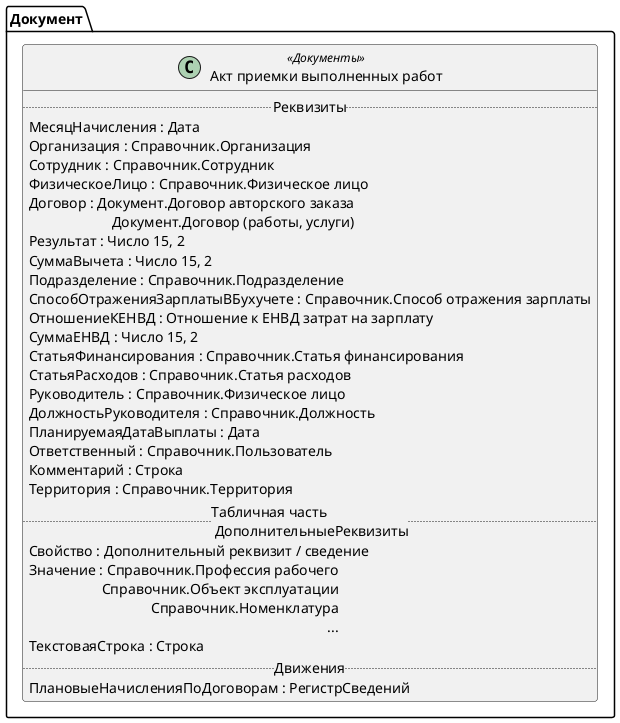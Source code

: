 ﻿@startuml АктПриемкиВыполненныхРаботОказанныхУслуг
'!include templates.wsd
'..\include templates.wsd
class Документ.АктПриемкиВыполненныхРаботОказанныхУслуг as "Акт приемки выполненных работ" <<Документы>>
{
..Реквизиты..
МесяцНачисления : Дата
Организация : Справочник.Организация
Сотрудник : Справочник.Сотрудник
ФизическоеЛицо : Справочник.Физическое лицо
Договор : Документ.Договор авторского заказа\rДокумент.Договор (работы, услуги)
Результат : Число 15, 2
СуммаВычета : Число 15, 2
Подразделение : Справочник.Подразделение
СпособОтраженияЗарплатыВБухучете : Справочник.Способ отражения зарплаты
ОтношениеКЕНВД : Отношение к ЕНВД затрат на зарплату
СуммаЕНВД : Число 15, 2
СтатьяФинансирования : Справочник.Статья финансирования
СтатьяРасходов : Справочник.Статья расходов
Руководитель : Справочник.Физическое лицо
ДолжностьРуководителя : Справочник.Должность
ПланируемаяДатаВыплаты : Дата
Ответственный : Справочник.Пользователь
Комментарий : Строка
Территория : Справочник.Территория
..Табличная часть \n ДополнительныеРеквизиты..
Свойство : Дополнительный реквизит / сведение
Значение : Справочник.Профессия рабочего\rСправочник.Объект эксплуатации\rСправочник.Номенклатура\r...
ТекстоваяСтрока : Строка
..Движения..
ПлановыеНачисленияПоДоговорам : РегистрСведений
}
@enduml

